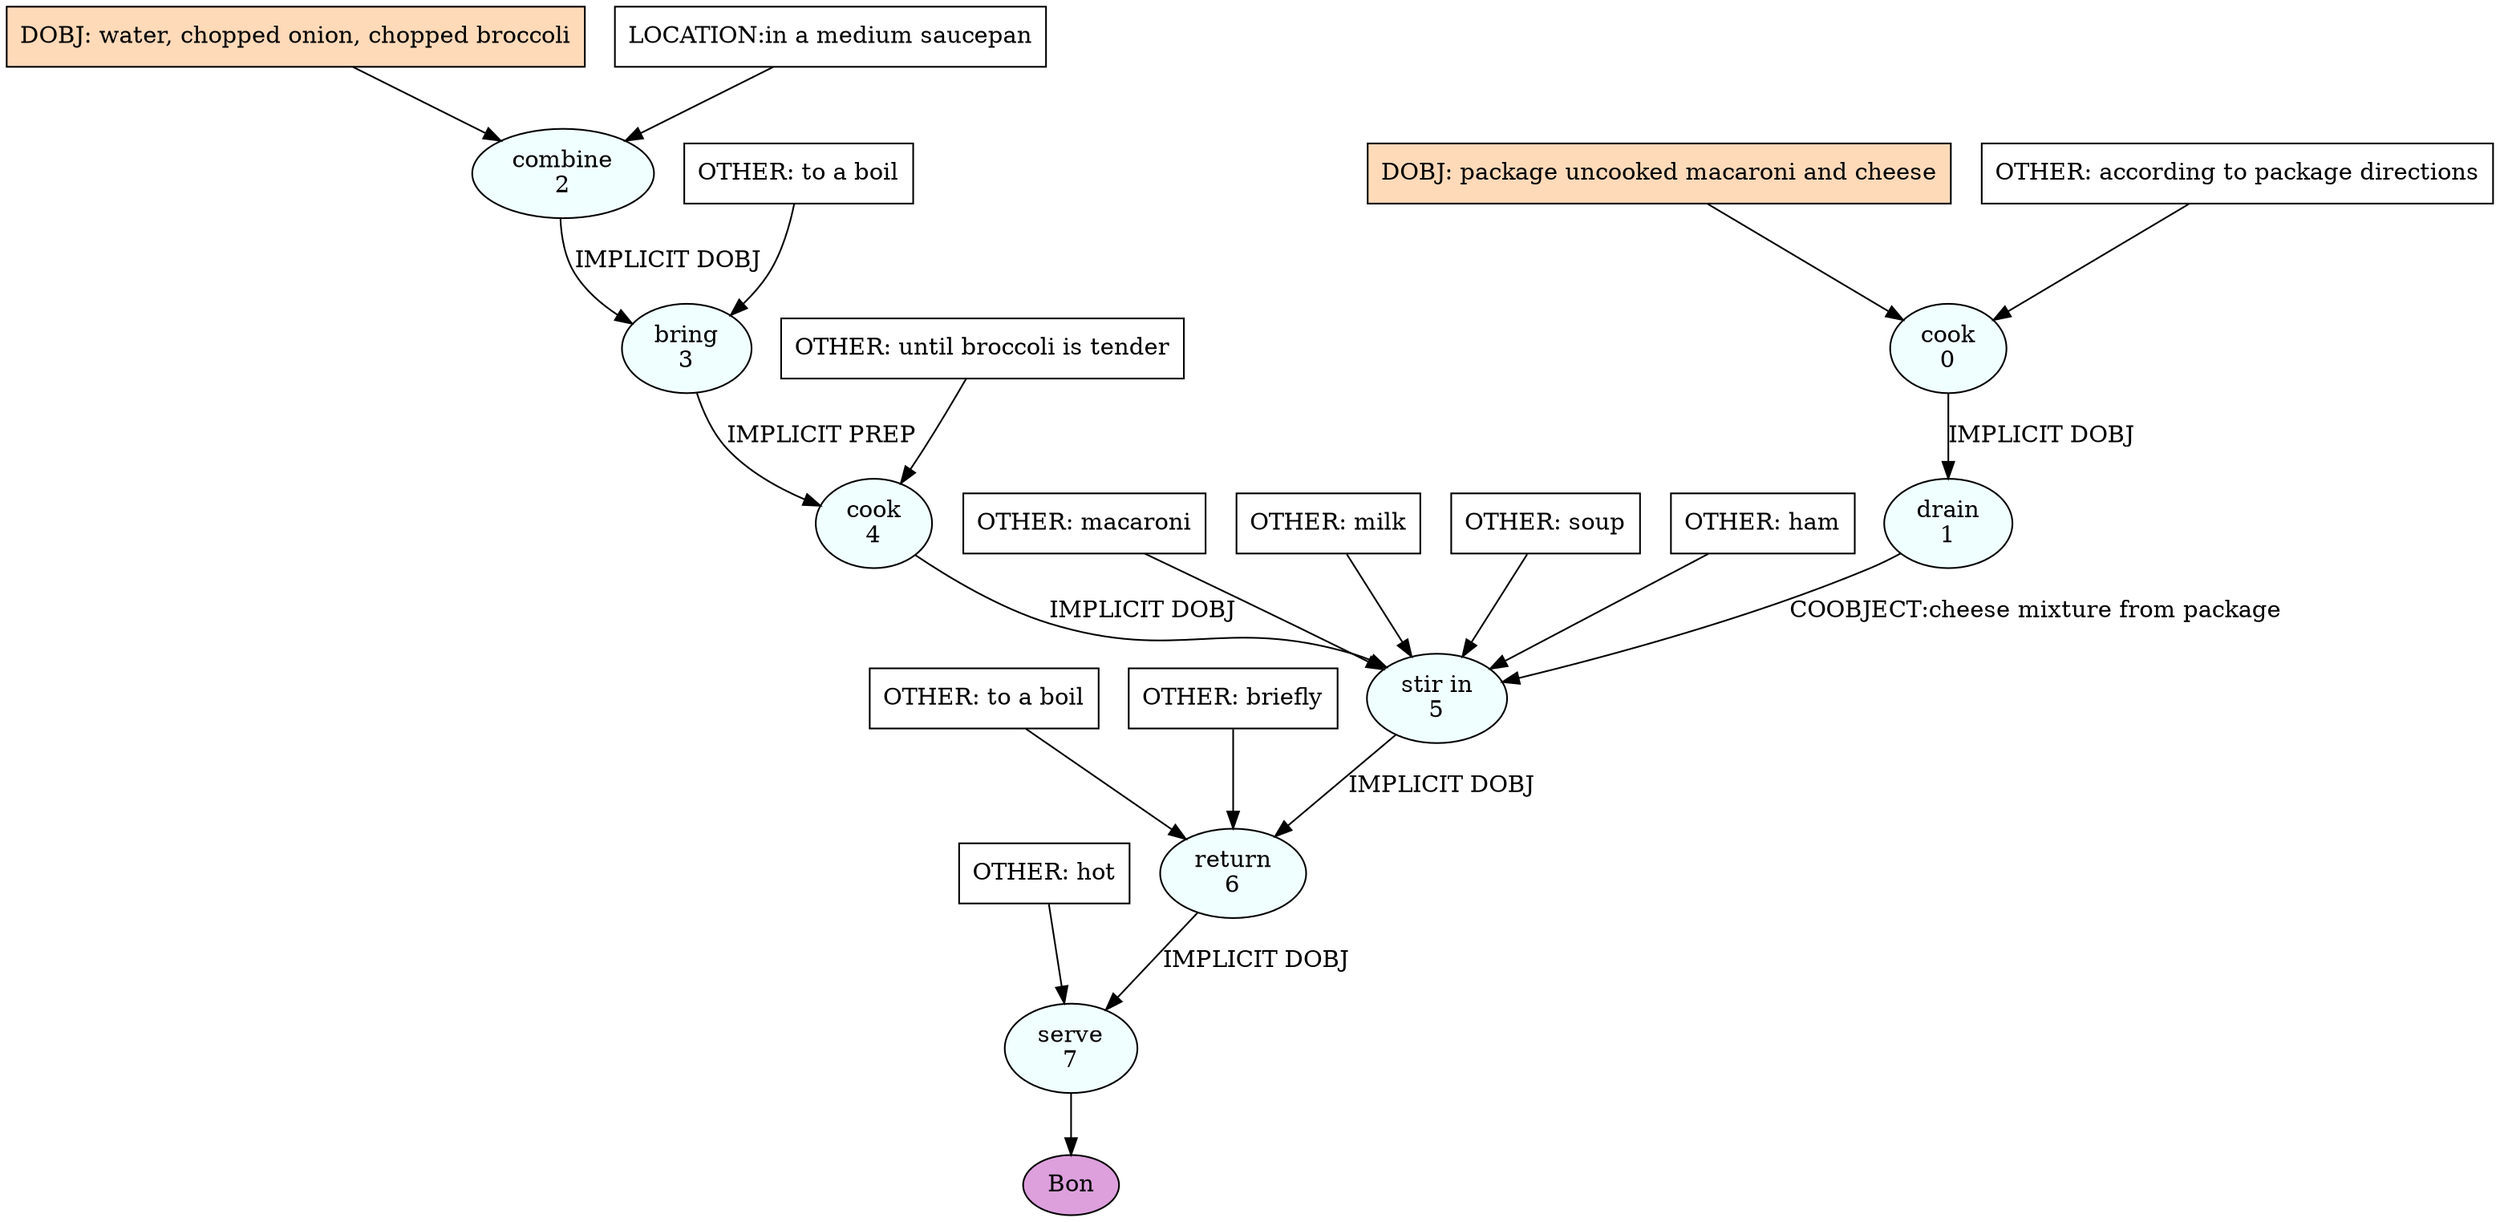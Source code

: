 digraph recipe {
E0[label="cook
0", shape=oval, style=filled, fillcolor=azure]
E1[label="drain
1", shape=oval, style=filled, fillcolor=azure]
E2[label="combine
2", shape=oval, style=filled, fillcolor=azure]
E3[label="bring
3", shape=oval, style=filled, fillcolor=azure]
E4[label="cook
4", shape=oval, style=filled, fillcolor=azure]
E5[label="stir in
5", shape=oval, style=filled, fillcolor=azure]
E6[label="return
6", shape=oval, style=filled, fillcolor=azure]
E7[label="serve
7", shape=oval, style=filled, fillcolor=azure]
D2[label="DOBJ: water, chopped onion, chopped broccoli", shape=box, style=filled, fillcolor=peachpuff]
D2 -> E2
P2_0[label="LOCATION:in a medium saucepan", shape=box, style=filled, fillcolor=white]
P2_0 -> E2
D0[label="DOBJ: package uncooked macaroni and cheese", shape=box, style=filled, fillcolor=peachpuff]
D0 -> E0
O0_0[label="OTHER: according to package directions", shape=box, style=filled, fillcolor=white]
O0_0 -> E0
E0 -> E1 [label="IMPLICIT DOBJ"]
E2 -> E3 [label="IMPLICIT DOBJ"]
O3_0_0[label="OTHER: to a boil", shape=box, style=filled, fillcolor=white]
O3_0_0 -> E3
E3 -> E4 [label="IMPLICIT PREP"]
O4_0_0[label="OTHER: until broccoli is tender", shape=box, style=filled, fillcolor=white]
O4_0_0 -> E4
E4 -> E5 [label="IMPLICIT DOBJ"]
E1 -> E5 [label="COOBJECT:cheese mixture from package"]
O5_0_0[label="OTHER: macaroni", shape=box, style=filled, fillcolor=white]
O5_0_0 -> E5
O5_1_0[label="OTHER: milk", shape=box, style=filled, fillcolor=white]
O5_1_0 -> E5
O5_2_0[label="OTHER: soup", shape=box, style=filled, fillcolor=white]
O5_2_0 -> E5
O5_3_0[label="OTHER: ham", shape=box, style=filled, fillcolor=white]
O5_3_0 -> E5
E5 -> E6 [label="IMPLICIT DOBJ"]
O6_0_0[label="OTHER: to a boil", shape=box, style=filled, fillcolor=white]
O6_0_0 -> E6
O6_1_0[label="OTHER: briefly", shape=box, style=filled, fillcolor=white]
O6_1_0 -> E6
E6 -> E7 [label="IMPLICIT DOBJ"]
O7_0_0[label="OTHER: hot", shape=box, style=filled, fillcolor=white]
O7_0_0 -> E7
EOR[label="Bon", shape=oval, style=filled, fillcolor=plum]
E7 -> EOR
}
